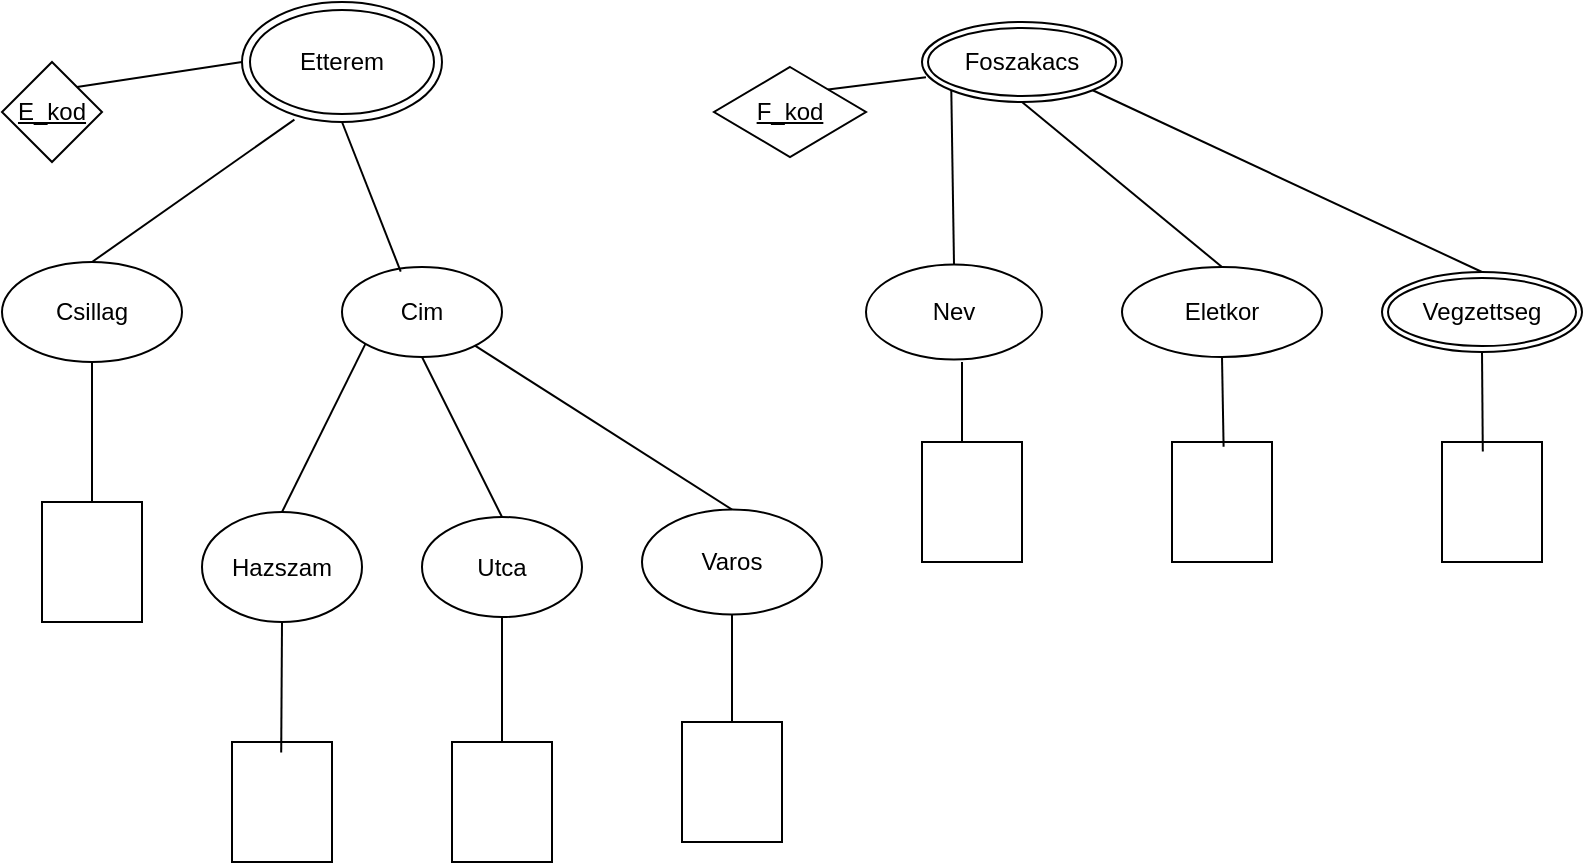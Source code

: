 <mxfile version="24.7.16">
  <diagram name="1 oldal" id="wi1ZMzLcOIpfzxxCR3tS">
    <mxGraphModel dx="1050" dy="2860" grid="1" gridSize="10" guides="1" tooltips="1" connect="1" arrows="1" fold="1" page="1" pageScale="1" pageWidth="827" pageHeight="1169" math="0" shadow="0">
      <root>
        <mxCell id="0" />
        <mxCell id="1" parent="0" />
        <mxCell id="IWZ1piwPbkb_72MDJU27-4" value="Etterem" style="ellipse;shape=doubleEllipse;whiteSpace=wrap;html=1;" vertex="1" parent="1">
          <mxGeometry x="140" y="-1660" width="100" height="60" as="geometry" />
        </mxCell>
        <mxCell id="IWZ1piwPbkb_72MDJU27-6" value="" style="endArrow=none;html=1;rounded=0;entryX=0.262;entryY=0.98;entryDx=0;entryDy=0;entryPerimeter=0;exitX=0.5;exitY=0;exitDx=0;exitDy=0;" edge="1" parent="1" source="IWZ1piwPbkb_72MDJU27-7" target="IWZ1piwPbkb_72MDJU27-4">
          <mxGeometry width="50" height="50" relative="1" as="geometry">
            <mxPoint x="330" y="-1510" as="sourcePoint" />
            <mxPoint x="410" y="-1440" as="targetPoint" />
          </mxGeometry>
        </mxCell>
        <mxCell id="IWZ1piwPbkb_72MDJU27-7" value="Csillag" style="ellipse;whiteSpace=wrap;html=1;" vertex="1" parent="1">
          <mxGeometry x="20" y="-1530" width="90" height="50" as="geometry" />
        </mxCell>
        <mxCell id="IWZ1piwPbkb_72MDJU27-8" value="Cim" style="ellipse;whiteSpace=wrap;html=1;" vertex="1" parent="1">
          <mxGeometry x="190" y="-1527.5" width="80" height="45" as="geometry" />
        </mxCell>
        <mxCell id="IWZ1piwPbkb_72MDJU27-10" value="" style="endArrow=none;html=1;rounded=0;entryX=0.367;entryY=0.051;entryDx=0;entryDy=0;entryPerimeter=0;exitX=0.5;exitY=1;exitDx=0;exitDy=0;" edge="1" parent="1" source="IWZ1piwPbkb_72MDJU27-4" target="IWZ1piwPbkb_72MDJU27-8">
          <mxGeometry width="50" height="50" relative="1" as="geometry">
            <mxPoint x="360" y="-1390" as="sourcePoint" />
            <mxPoint x="410" y="-1440" as="targetPoint" />
          </mxGeometry>
        </mxCell>
        <mxCell id="IWZ1piwPbkb_72MDJU27-13" value="Utca" style="ellipse;whiteSpace=wrap;html=1;" vertex="1" parent="1">
          <mxGeometry x="230" y="-1402.5" width="80" height="50" as="geometry" />
        </mxCell>
        <mxCell id="IWZ1piwPbkb_72MDJU27-15" value="Varos" style="ellipse;whiteSpace=wrap;html=1;" vertex="1" parent="1">
          <mxGeometry x="340" y="-1406.25" width="90" height="52.5" as="geometry" />
        </mxCell>
        <mxCell id="IWZ1piwPbkb_72MDJU27-16" value="" style="endArrow=none;html=1;rounded=0;exitX=0.5;exitY=0;exitDx=0;exitDy=0;" edge="1" parent="1" source="IWZ1piwPbkb_72MDJU27-15" target="IWZ1piwPbkb_72MDJU27-8">
          <mxGeometry width="50" height="50" relative="1" as="geometry">
            <mxPoint x="550" y="-1390" as="sourcePoint" />
            <mxPoint x="600" y="-1440" as="targetPoint" />
          </mxGeometry>
        </mxCell>
        <mxCell id="IWZ1piwPbkb_72MDJU27-17" value="Hazszam" style="ellipse;whiteSpace=wrap;html=1;" vertex="1" parent="1">
          <mxGeometry x="120" y="-1405" width="80" height="55" as="geometry" />
        </mxCell>
        <mxCell id="IWZ1piwPbkb_72MDJU27-18" value="" style="endArrow=none;html=1;rounded=0;entryX=0;entryY=1;entryDx=0;entryDy=0;exitX=0.5;exitY=0;exitDx=0;exitDy=0;" edge="1" parent="1" source="IWZ1piwPbkb_72MDJU27-17" target="IWZ1piwPbkb_72MDJU27-8">
          <mxGeometry width="50" height="50" relative="1" as="geometry">
            <mxPoint x="550" y="-1390" as="sourcePoint" />
            <mxPoint x="600" y="-1440" as="targetPoint" />
          </mxGeometry>
        </mxCell>
        <mxCell id="IWZ1piwPbkb_72MDJU27-19" value="" style="endArrow=none;html=1;rounded=0;exitX=0.5;exitY=1;exitDx=0;exitDy=0;" edge="1" parent="1" source="IWZ1piwPbkb_72MDJU27-7" target="IWZ1piwPbkb_72MDJU27-20">
          <mxGeometry width="50" height="50" relative="1" as="geometry">
            <mxPoint x="550" y="-1390" as="sourcePoint" />
            <mxPoint x="250" y="-1400" as="targetPoint" />
          </mxGeometry>
        </mxCell>
        <mxCell id="IWZ1piwPbkb_72MDJU27-20" value="" style="verticalLabelPosition=bottom;verticalAlign=top;html=1;shape=mxgraph.basic.rect;fillColor2=none;strokeWidth=1;size=20;indent=5;" vertex="1" parent="1">
          <mxGeometry x="40" y="-1410" width="50" height="60" as="geometry" />
        </mxCell>
        <mxCell id="IWZ1piwPbkb_72MDJU27-21" value="" style="verticalLabelPosition=bottom;verticalAlign=top;html=1;shape=mxgraph.basic.rect;fillColor2=none;strokeWidth=1;size=20;indent=5;" vertex="1" parent="1">
          <mxGeometry x="135" y="-1290" width="50" height="60" as="geometry" />
        </mxCell>
        <mxCell id="IWZ1piwPbkb_72MDJU27-23" value="" style="verticalLabelPosition=bottom;verticalAlign=top;html=1;shape=mxgraph.basic.rect;fillColor2=none;strokeWidth=1;size=20;indent=5;" vertex="1" parent="1">
          <mxGeometry x="245" y="-1290" width="50" height="60" as="geometry" />
        </mxCell>
        <mxCell id="IWZ1piwPbkb_72MDJU27-24" value="" style="verticalLabelPosition=bottom;verticalAlign=top;html=1;shape=mxgraph.basic.rect;fillColor2=none;strokeWidth=1;size=20;indent=5;" vertex="1" parent="1">
          <mxGeometry x="360" y="-1300" width="50" height="60" as="geometry" />
        </mxCell>
        <mxCell id="IWZ1piwPbkb_72MDJU27-25" value="" style="endArrow=none;html=1;rounded=0;entryX=0.5;entryY=1;entryDx=0;entryDy=0;" edge="1" parent="1" source="IWZ1piwPbkb_72MDJU27-24" target="IWZ1piwPbkb_72MDJU27-15">
          <mxGeometry width="50" height="50" relative="1" as="geometry">
            <mxPoint x="550" y="-1390" as="sourcePoint" />
            <mxPoint x="600" y="-1440" as="targetPoint" />
          </mxGeometry>
        </mxCell>
        <mxCell id="IWZ1piwPbkb_72MDJU27-26" value="" style="endArrow=none;html=1;rounded=0;exitX=0.5;exitY=1;exitDx=0;exitDy=0;" edge="1" parent="1" source="IWZ1piwPbkb_72MDJU27-13" target="IWZ1piwPbkb_72MDJU27-23">
          <mxGeometry width="50" height="50" relative="1" as="geometry">
            <mxPoint x="550" y="-1390" as="sourcePoint" />
            <mxPoint x="600" y="-1440" as="targetPoint" />
          </mxGeometry>
        </mxCell>
        <mxCell id="IWZ1piwPbkb_72MDJU27-27" value="" style="endArrow=none;html=1;rounded=0;exitX=0.5;exitY=1;exitDx=0;exitDy=0;entryX=0.492;entryY=0.087;entryDx=0;entryDy=0;entryPerimeter=0;" edge="1" parent="1" source="IWZ1piwPbkb_72MDJU27-17" target="IWZ1piwPbkb_72MDJU27-21">
          <mxGeometry width="50" height="50" relative="1" as="geometry">
            <mxPoint x="360" y="-1310" as="sourcePoint" />
            <mxPoint x="600" y="-1440" as="targetPoint" />
          </mxGeometry>
        </mxCell>
        <mxCell id="IWZ1piwPbkb_72MDJU27-28" value="" style="endArrow=none;html=1;rounded=0;entryX=0.5;entryY=1;entryDx=0;entryDy=0;exitX=0.5;exitY=0;exitDx=0;exitDy=0;" edge="1" parent="1" source="IWZ1piwPbkb_72MDJU27-13" target="IWZ1piwPbkb_72MDJU27-8">
          <mxGeometry width="50" height="50" relative="1" as="geometry">
            <mxPoint x="370" y="-1390" as="sourcePoint" />
            <mxPoint x="420" y="-1440" as="targetPoint" />
          </mxGeometry>
        </mxCell>
        <mxCell id="IWZ1piwPbkb_72MDJU27-29" value="&lt;u&gt;E_kod&lt;/u&gt;" style="rhombus;whiteSpace=wrap;html=1;" vertex="1" parent="1">
          <mxGeometry x="20" y="-1630" width="50" height="50" as="geometry" />
        </mxCell>
        <mxCell id="IWZ1piwPbkb_72MDJU27-32" value="" style="endArrow=none;html=1;rounded=0;entryX=1;entryY=0;entryDx=0;entryDy=0;exitX=0;exitY=0.5;exitDx=0;exitDy=0;" edge="1" parent="1" source="IWZ1piwPbkb_72MDJU27-4" target="IWZ1piwPbkb_72MDJU27-29">
          <mxGeometry width="50" height="50" relative="1" as="geometry">
            <mxPoint x="370" y="-1390" as="sourcePoint" />
            <mxPoint x="420" y="-1440" as="targetPoint" />
          </mxGeometry>
        </mxCell>
        <mxCell id="IWZ1piwPbkb_72MDJU27-35" value="Foszakacs" style="ellipse;shape=doubleEllipse;margin=3;whiteSpace=wrap;html=1;align=center;" vertex="1" parent="1">
          <mxGeometry x="480" y="-1650" width="100" height="40" as="geometry" />
        </mxCell>
        <mxCell id="IWZ1piwPbkb_72MDJU27-36" value="&lt;u&gt;F_kod&lt;/u&gt;" style="rhombus;whiteSpace=wrap;html=1;" vertex="1" parent="1">
          <mxGeometry x="376" y="-1627.5" width="76" height="45" as="geometry" />
        </mxCell>
        <mxCell id="IWZ1piwPbkb_72MDJU27-37" value="" style="endArrow=none;html=1;rounded=0;entryX=0.02;entryY=0.69;entryDx=0;entryDy=0;entryPerimeter=0;exitX=1;exitY=0;exitDx=0;exitDy=0;" edge="1" parent="1" source="IWZ1piwPbkb_72MDJU27-36" target="IWZ1piwPbkb_72MDJU27-35">
          <mxGeometry width="50" height="50" relative="1" as="geometry">
            <mxPoint x="370" y="-1390" as="sourcePoint" />
            <mxPoint x="420" y="-1440" as="targetPoint" />
          </mxGeometry>
        </mxCell>
        <mxCell id="IWZ1piwPbkb_72MDJU27-38" value="Nev" style="ellipse;whiteSpace=wrap;html=1;" vertex="1" parent="1">
          <mxGeometry x="452" y="-1528.75" width="88" height="47.5" as="geometry" />
        </mxCell>
        <mxCell id="IWZ1piwPbkb_72MDJU27-39" value="Eletkor" style="ellipse;whiteSpace=wrap;html=1;" vertex="1" parent="1">
          <mxGeometry x="580" y="-1527.5" width="100" height="45" as="geometry" />
        </mxCell>
        <mxCell id="IWZ1piwPbkb_72MDJU27-40" value="Vegzettseg" style="ellipse;shape=doubleEllipse;margin=3;whiteSpace=wrap;html=1;align=center;" vertex="1" parent="1">
          <mxGeometry x="710" y="-1525" width="100" height="40" as="geometry" />
        </mxCell>
        <mxCell id="IWZ1piwPbkb_72MDJU27-41" value="" style="endArrow=none;html=1;rounded=0;entryX=0;entryY=1;entryDx=0;entryDy=0;exitX=0.5;exitY=0;exitDx=0;exitDy=0;" edge="1" parent="1" source="IWZ1piwPbkb_72MDJU27-38" target="IWZ1piwPbkb_72MDJU27-35">
          <mxGeometry width="50" height="50" relative="1" as="geometry">
            <mxPoint x="370" y="-1390" as="sourcePoint" />
            <mxPoint x="420" y="-1440" as="targetPoint" />
          </mxGeometry>
        </mxCell>
        <mxCell id="IWZ1piwPbkb_72MDJU27-42" value="" style="endArrow=none;html=1;rounded=0;entryX=0.5;entryY=1;entryDx=0;entryDy=0;exitX=0.5;exitY=0;exitDx=0;exitDy=0;" edge="1" parent="1" source="IWZ1piwPbkb_72MDJU27-39" target="IWZ1piwPbkb_72MDJU27-35">
          <mxGeometry width="50" height="50" relative="1" as="geometry">
            <mxPoint x="370" y="-1390" as="sourcePoint" />
            <mxPoint x="420" y="-1440" as="targetPoint" />
          </mxGeometry>
        </mxCell>
        <mxCell id="IWZ1piwPbkb_72MDJU27-43" value="" style="endArrow=none;html=1;rounded=0;entryX=1;entryY=1;entryDx=0;entryDy=0;exitX=0.5;exitY=0;exitDx=0;exitDy=0;" edge="1" parent="1" source="IWZ1piwPbkb_72MDJU27-40" target="IWZ1piwPbkb_72MDJU27-35">
          <mxGeometry width="50" height="50" relative="1" as="geometry">
            <mxPoint x="370" y="-1390" as="sourcePoint" />
            <mxPoint x="420" y="-1440" as="targetPoint" />
          </mxGeometry>
        </mxCell>
        <mxCell id="IWZ1piwPbkb_72MDJU27-44" value="" style="endArrow=none;html=1;rounded=0;" edge="1" parent="1">
          <mxGeometry width="50" height="50" relative="1" as="geometry">
            <mxPoint x="500" y="-1430" as="sourcePoint" />
            <mxPoint x="500" y="-1480" as="targetPoint" />
          </mxGeometry>
        </mxCell>
        <mxCell id="IWZ1piwPbkb_72MDJU27-45" value="" style="verticalLabelPosition=bottom;verticalAlign=top;html=1;shape=mxgraph.basic.rect;fillColor2=none;strokeWidth=1;size=20;indent=5;" vertex="1" parent="1">
          <mxGeometry x="480" y="-1440" width="50" height="60" as="geometry" />
        </mxCell>
        <mxCell id="IWZ1piwPbkb_72MDJU27-46" value="" style="verticalLabelPosition=bottom;verticalAlign=top;html=1;shape=mxgraph.basic.rect;fillColor2=none;strokeWidth=1;size=20;indent=5;" vertex="1" parent="1">
          <mxGeometry x="605" y="-1440" width="50" height="60" as="geometry" />
        </mxCell>
        <mxCell id="IWZ1piwPbkb_72MDJU27-51" value="" style="endArrow=none;html=1;rounded=0;entryX=0.5;entryY=1;entryDx=0;entryDy=0;exitX=0.516;exitY=0.04;exitDx=0;exitDy=0;exitPerimeter=0;" edge="1" parent="1" source="IWZ1piwPbkb_72MDJU27-46" target="IWZ1piwPbkb_72MDJU27-39">
          <mxGeometry width="50" height="50" relative="1" as="geometry">
            <mxPoint x="370" y="-1360" as="sourcePoint" />
            <mxPoint x="420" y="-1410" as="targetPoint" />
          </mxGeometry>
        </mxCell>
        <mxCell id="IWZ1piwPbkb_72MDJU27-52" value="" style="verticalLabelPosition=bottom;verticalAlign=top;html=1;shape=mxgraph.basic.rect;fillColor2=none;strokeWidth=1;size=20;indent=5;" vertex="1" parent="1">
          <mxGeometry x="740" y="-1440" width="50" height="60" as="geometry" />
        </mxCell>
        <mxCell id="IWZ1piwPbkb_72MDJU27-53" value="" style="endArrow=none;html=1;rounded=0;entryX=0.5;entryY=1;entryDx=0;entryDy=0;exitX=0.408;exitY=0.08;exitDx=0;exitDy=0;exitPerimeter=0;" edge="1" parent="1" source="IWZ1piwPbkb_72MDJU27-52" target="IWZ1piwPbkb_72MDJU27-40">
          <mxGeometry width="50" height="50" relative="1" as="geometry">
            <mxPoint x="370" y="-1360" as="sourcePoint" />
            <mxPoint x="420" y="-1410" as="targetPoint" />
          </mxGeometry>
        </mxCell>
      </root>
    </mxGraphModel>
  </diagram>
</mxfile>
